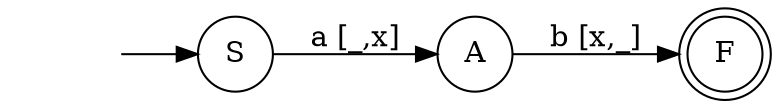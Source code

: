 digraph myAutomaton { 
rankdir=LR; 
"" [shape=none] 
"S" [shape=circle] 
"A" [shape=circle] 
"F" [shape=doublecircle] 

"" -> "S" 
"S" -> "A" [label="a [_,x]"] 
"A" -> "F" [label="b [x,_]"] 
}
